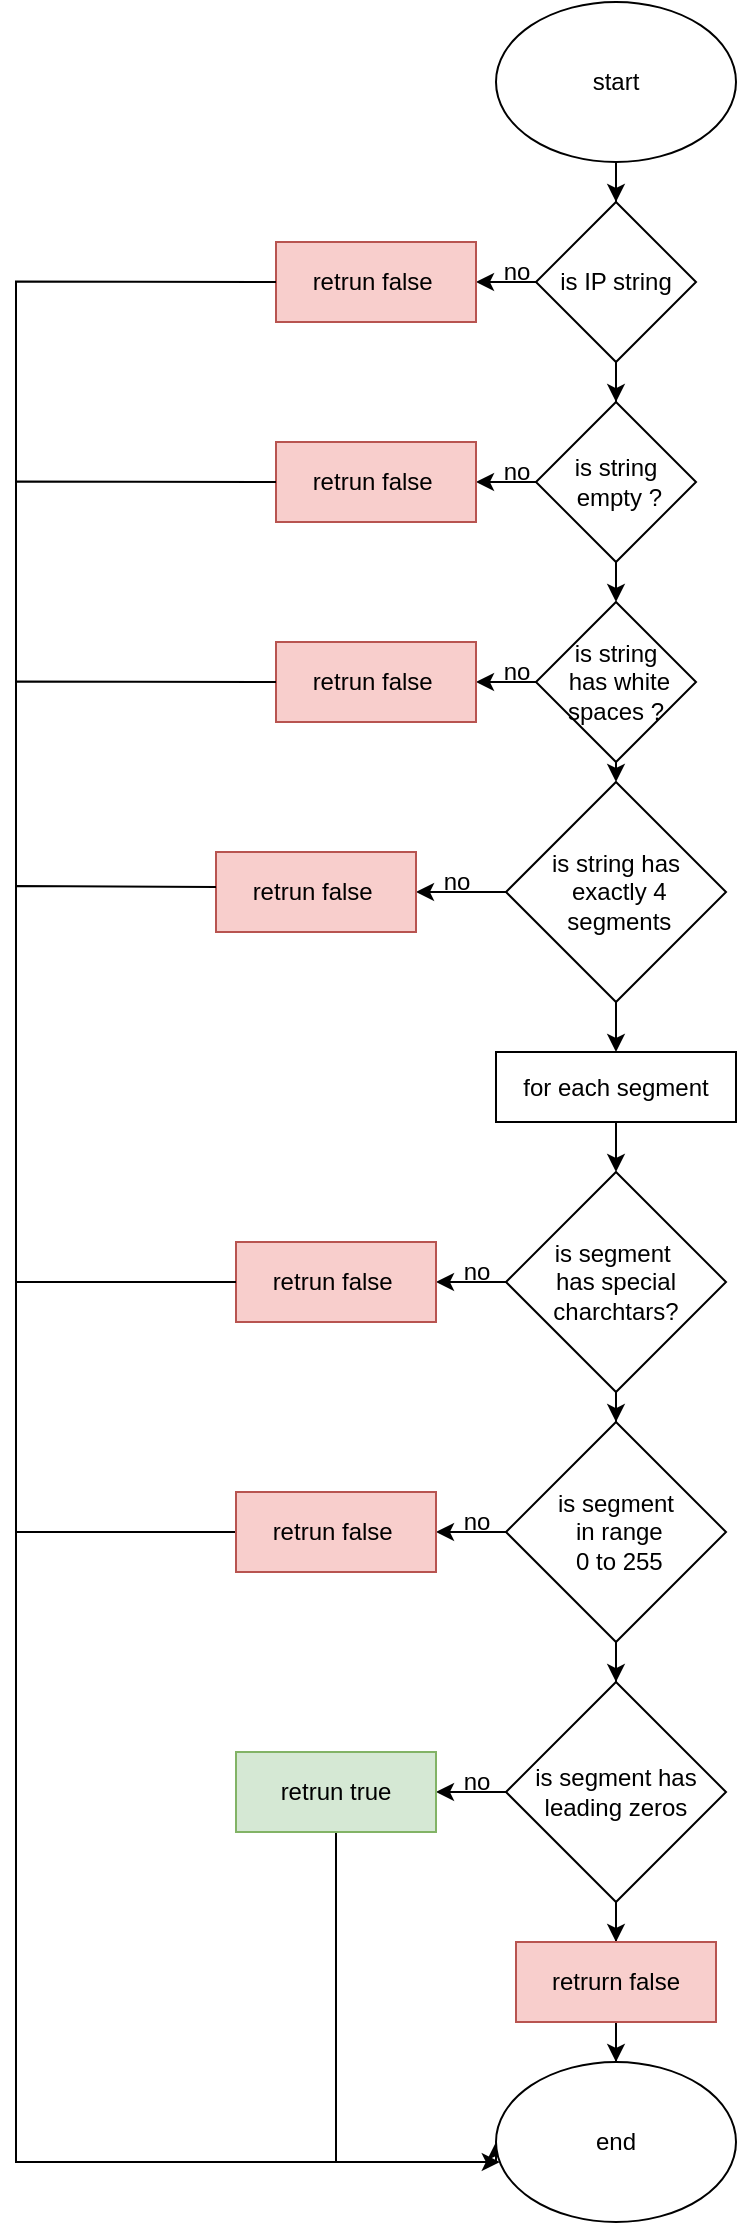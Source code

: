 <mxfile version="26.0.16">
  <diagram name="Page-1" id="RRqO9zjIArmWhw-6rISf">
    <mxGraphModel dx="1434" dy="838" grid="1" gridSize="10" guides="1" tooltips="1" connect="1" arrows="1" fold="1" page="1" pageScale="1" pageWidth="827" pageHeight="1169" math="0" shadow="0">
      <root>
        <mxCell id="0" />
        <mxCell id="1" parent="0" />
        <mxCell id="ZH59mu43d3sRkiN3jAVK-4" style="edgeStyle=orthogonalEdgeStyle;rounded=0;orthogonalLoop=1;jettySize=auto;html=1;exitX=0.5;exitY=1;exitDx=0;exitDy=0;" parent="1" source="ZH59mu43d3sRkiN3jAVK-1" target="ZH59mu43d3sRkiN3jAVK-2" edge="1">
          <mxGeometry relative="1" as="geometry" />
        </mxCell>
        <mxCell id="ZH59mu43d3sRkiN3jAVK-1" value="start" style="ellipse;whiteSpace=wrap;html=1;" parent="1" vertex="1">
          <mxGeometry x="320" width="120" height="80" as="geometry" />
        </mxCell>
        <mxCell id="ZH59mu43d3sRkiN3jAVK-5" style="edgeStyle=orthogonalEdgeStyle;rounded=0;orthogonalLoop=1;jettySize=auto;html=1;exitX=0;exitY=0.5;exitDx=0;exitDy=0;" parent="1" source="ZH59mu43d3sRkiN3jAVK-2" target="ZH59mu43d3sRkiN3jAVK-6" edge="1">
          <mxGeometry relative="1" as="geometry">
            <mxPoint x="260" y="139.941" as="targetPoint" />
          </mxGeometry>
        </mxCell>
        <mxCell id="ZH59mu43d3sRkiN3jAVK-7" style="edgeStyle=orthogonalEdgeStyle;rounded=0;orthogonalLoop=1;jettySize=auto;html=1;exitX=0.5;exitY=1;exitDx=0;exitDy=0;" parent="1" source="ZH59mu43d3sRkiN3jAVK-2" target="ZH59mu43d3sRkiN3jAVK-8" edge="1">
          <mxGeometry relative="1" as="geometry">
            <mxPoint x="379.588" y="210" as="targetPoint" />
          </mxGeometry>
        </mxCell>
        <mxCell id="ZH59mu43d3sRkiN3jAVK-2" value="is IP string" style="rhombus;whiteSpace=wrap;html=1;" parent="1" vertex="1">
          <mxGeometry x="340" y="100" width="80" height="80" as="geometry" />
        </mxCell>
        <mxCell id="ZH59mu43d3sRkiN3jAVK-6" value="retrun false&amp;nbsp;" style="rounded=0;whiteSpace=wrap;html=1;fillColor=#f8cecc;strokeColor=#b85450;" parent="1" vertex="1">
          <mxGeometry x="210" y="120" width="100" height="40" as="geometry" />
        </mxCell>
        <mxCell id="ZH59mu43d3sRkiN3jAVK-10" style="edgeStyle=orthogonalEdgeStyle;rounded=0;orthogonalLoop=1;jettySize=auto;html=1;exitX=0;exitY=0.5;exitDx=0;exitDy=0;entryX=1;entryY=0.5;entryDx=0;entryDy=0;" parent="1" source="ZH59mu43d3sRkiN3jAVK-8" target="ZH59mu43d3sRkiN3jAVK-9" edge="1">
          <mxGeometry relative="1" as="geometry" />
        </mxCell>
        <mxCell id="ZH59mu43d3sRkiN3jAVK-14" style="edgeStyle=orthogonalEdgeStyle;rounded=0;orthogonalLoop=1;jettySize=auto;html=1;exitX=0.5;exitY=1;exitDx=0;exitDy=0;entryX=0.5;entryY=0;entryDx=0;entryDy=0;" parent="1" source="ZH59mu43d3sRkiN3jAVK-8" target="ZH59mu43d3sRkiN3jAVK-12" edge="1">
          <mxGeometry relative="1" as="geometry" />
        </mxCell>
        <mxCell id="ZH59mu43d3sRkiN3jAVK-8" value="is string&lt;div&gt;&amp;nbsp;empty ?&lt;/div&gt;" style="rhombus;whiteSpace=wrap;html=1;" parent="1" vertex="1">
          <mxGeometry x="339.998" y="200" width="80" height="80" as="geometry" />
        </mxCell>
        <mxCell id="ZH59mu43d3sRkiN3jAVK-9" value="retrun false&amp;nbsp;" style="rounded=0;whiteSpace=wrap;html=1;fillColor=#f8cecc;strokeColor=#b85450;" parent="1" vertex="1">
          <mxGeometry x="210" y="220" width="100" height="40" as="geometry" />
        </mxCell>
        <mxCell id="ZH59mu43d3sRkiN3jAVK-11" style="edgeStyle=orthogonalEdgeStyle;rounded=0;orthogonalLoop=1;jettySize=auto;html=1;exitX=0;exitY=0.5;exitDx=0;exitDy=0;entryX=1;entryY=0.5;entryDx=0;entryDy=0;" parent="1" source="ZH59mu43d3sRkiN3jAVK-12" target="ZH59mu43d3sRkiN3jAVK-13" edge="1">
          <mxGeometry relative="1" as="geometry" />
        </mxCell>
        <mxCell id="ZH59mu43d3sRkiN3jAVK-18" style="edgeStyle=orthogonalEdgeStyle;rounded=0;orthogonalLoop=1;jettySize=auto;html=1;exitX=0.5;exitY=1;exitDx=0;exitDy=0;entryX=0.5;entryY=0;entryDx=0;entryDy=0;" parent="1" source="ZH59mu43d3sRkiN3jAVK-12" target="ZH59mu43d3sRkiN3jAVK-16" edge="1">
          <mxGeometry relative="1" as="geometry" />
        </mxCell>
        <mxCell id="ZH59mu43d3sRkiN3jAVK-12" value="is string&lt;div&gt;&amp;nbsp;has white spaces ?&lt;/div&gt;" style="rhombus;whiteSpace=wrap;html=1;" parent="1" vertex="1">
          <mxGeometry x="339.998" y="300" width="80" height="80" as="geometry" />
        </mxCell>
        <mxCell id="ZH59mu43d3sRkiN3jAVK-13" value="retrun false&amp;nbsp;" style="rounded=0;whiteSpace=wrap;html=1;fillColor=#f8cecc;strokeColor=#b85450;" parent="1" vertex="1">
          <mxGeometry x="210" y="320" width="100" height="40" as="geometry" />
        </mxCell>
        <mxCell id="ZH59mu43d3sRkiN3jAVK-15" style="edgeStyle=orthogonalEdgeStyle;rounded=0;orthogonalLoop=1;jettySize=auto;html=1;exitX=0;exitY=0.5;exitDx=0;exitDy=0;entryX=1;entryY=0.5;entryDx=0;entryDy=0;" parent="1" source="ZH59mu43d3sRkiN3jAVK-16" target="ZH59mu43d3sRkiN3jAVK-17" edge="1">
          <mxGeometry relative="1" as="geometry" />
        </mxCell>
        <mxCell id="ZH59mu43d3sRkiN3jAVK-20" style="edgeStyle=orthogonalEdgeStyle;rounded=0;orthogonalLoop=1;jettySize=auto;html=1;exitX=0.5;exitY=1;exitDx=0;exitDy=0;entryX=0.5;entryY=0;entryDx=0;entryDy=0;" parent="1" source="ZH59mu43d3sRkiN3jAVK-16" target="ZH59mu43d3sRkiN3jAVK-19" edge="1">
          <mxGeometry relative="1" as="geometry" />
        </mxCell>
        <mxCell id="ZH59mu43d3sRkiN3jAVK-16" value="is string has&lt;div&gt;&amp;nbsp;exactly 4&lt;/div&gt;&lt;div&gt;&amp;nbsp;segments&lt;/div&gt;" style="rhombus;whiteSpace=wrap;html=1;" parent="1" vertex="1">
          <mxGeometry x="325" y="390" width="110" height="110" as="geometry" />
        </mxCell>
        <mxCell id="ZH59mu43d3sRkiN3jAVK-17" value="retrun false&amp;nbsp;" style="rounded=0;whiteSpace=wrap;html=1;fillColor=#f8cecc;strokeColor=#b85450;" parent="1" vertex="1">
          <mxGeometry x="180" y="425" width="100" height="40" as="geometry" />
        </mxCell>
        <mxCell id="ZH59mu43d3sRkiN3jAVK-24" value="" style="edgeStyle=orthogonalEdgeStyle;rounded=0;orthogonalLoop=1;jettySize=auto;html=1;" parent="1" source="ZH59mu43d3sRkiN3jAVK-19" target="ZH59mu43d3sRkiN3jAVK-22" edge="1">
          <mxGeometry relative="1" as="geometry" />
        </mxCell>
        <mxCell id="ZH59mu43d3sRkiN3jAVK-19" value="for each segment" style="rounded=0;whiteSpace=wrap;html=1;" parent="1" vertex="1">
          <mxGeometry x="320" y="525" width="120" height="35" as="geometry" />
        </mxCell>
        <mxCell id="ZH59mu43d3sRkiN3jAVK-21" style="edgeStyle=orthogonalEdgeStyle;rounded=0;orthogonalLoop=1;jettySize=auto;html=1;exitX=0;exitY=0.5;exitDx=0;exitDy=0;entryX=1;entryY=0.5;entryDx=0;entryDy=0;" parent="1" source="ZH59mu43d3sRkiN3jAVK-22" target="ZH59mu43d3sRkiN3jAVK-23" edge="1">
          <mxGeometry relative="1" as="geometry" />
        </mxCell>
        <mxCell id="ZH59mu43d3sRkiN3jAVK-39" value="" style="edgeStyle=orthogonalEdgeStyle;rounded=0;orthogonalLoop=1;jettySize=auto;html=1;" parent="1" source="ZH59mu43d3sRkiN3jAVK-22" target="ZH59mu43d3sRkiN3jAVK-26" edge="1">
          <mxGeometry relative="1" as="geometry" />
        </mxCell>
        <mxCell id="ZH59mu43d3sRkiN3jAVK-22" value="is segment&amp;nbsp;&lt;div&gt;has special charchtars?&lt;/div&gt;" style="rhombus;whiteSpace=wrap;html=1;" parent="1" vertex="1">
          <mxGeometry x="325" y="585" width="110" height="110" as="geometry" />
        </mxCell>
        <mxCell id="ZH59mu43d3sRkiN3jAVK-23" value="retrun false&amp;nbsp;" style="rounded=0;whiteSpace=wrap;html=1;fillColor=#f8cecc;strokeColor=#b85450;" parent="1" vertex="1">
          <mxGeometry x="190" y="620" width="100" height="40" as="geometry" />
        </mxCell>
        <mxCell id="ZH59mu43d3sRkiN3jAVK-25" style="edgeStyle=orthogonalEdgeStyle;rounded=0;orthogonalLoop=1;jettySize=auto;html=1;exitX=0;exitY=0.5;exitDx=0;exitDy=0;entryX=1;entryY=0.5;entryDx=0;entryDy=0;" parent="1" source="ZH59mu43d3sRkiN3jAVK-26" target="ZH59mu43d3sRkiN3jAVK-27" edge="1">
          <mxGeometry relative="1" as="geometry" />
        </mxCell>
        <mxCell id="ZH59mu43d3sRkiN3jAVK-32" value="" style="edgeStyle=orthogonalEdgeStyle;rounded=0;orthogonalLoop=1;jettySize=auto;html=1;" parent="1" source="ZH59mu43d3sRkiN3jAVK-26" target="ZH59mu43d3sRkiN3jAVK-30" edge="1">
          <mxGeometry relative="1" as="geometry" />
        </mxCell>
        <mxCell id="ZH59mu43d3sRkiN3jAVK-26" value="is segment&lt;div&gt;&amp;nbsp;in range&lt;/div&gt;&lt;div&gt;&amp;nbsp;0 to 255&lt;/div&gt;" style="rhombus;whiteSpace=wrap;html=1;" parent="1" vertex="1">
          <mxGeometry x="324.998" y="710" width="110" height="110" as="geometry" />
        </mxCell>
        <mxCell id="ZH59mu43d3sRkiN3jAVK-47" style="edgeStyle=orthogonalEdgeStyle;rounded=0;orthogonalLoop=1;jettySize=auto;html=1;entryX=0;entryY=0.5;entryDx=0;entryDy=0;" parent="1" source="ZH59mu43d3sRkiN3jAVK-27" target="ZH59mu43d3sRkiN3jAVK-44" edge="1">
          <mxGeometry relative="1" as="geometry">
            <mxPoint x="140" y="1070" as="targetPoint" />
            <Array as="points">
              <mxPoint x="80" y="765" />
              <mxPoint x="80" y="1080" />
              <mxPoint x="320" y="1080" />
            </Array>
          </mxGeometry>
        </mxCell>
        <mxCell id="ZH59mu43d3sRkiN3jAVK-27" value="retrun false&amp;nbsp;" style="rounded=0;whiteSpace=wrap;html=1;fillColor=#f8cecc;strokeColor=#b85450;" parent="1" vertex="1">
          <mxGeometry x="190" y="745" width="100" height="40" as="geometry" />
        </mxCell>
        <mxCell id="ZH59mu43d3sRkiN3jAVK-29" style="edgeStyle=orthogonalEdgeStyle;rounded=0;orthogonalLoop=1;jettySize=auto;html=1;exitX=0;exitY=0.5;exitDx=0;exitDy=0;entryX=1;entryY=0.5;entryDx=0;entryDy=0;" parent="1" source="ZH59mu43d3sRkiN3jAVK-30" target="ZH59mu43d3sRkiN3jAVK-31" edge="1">
          <mxGeometry relative="1" as="geometry" />
        </mxCell>
        <mxCell id="ZH59mu43d3sRkiN3jAVK-43" value="" style="edgeStyle=orthogonalEdgeStyle;rounded=0;orthogonalLoop=1;jettySize=auto;html=1;" parent="1" source="ZH59mu43d3sRkiN3jAVK-30" target="ZH59mu43d3sRkiN3jAVK-42" edge="1">
          <mxGeometry relative="1" as="geometry" />
        </mxCell>
        <mxCell id="ZH59mu43d3sRkiN3jAVK-30" value="is segment has leading zeros" style="rhombus;whiteSpace=wrap;html=1;" parent="1" vertex="1">
          <mxGeometry x="324.998" y="840" width="110" height="110" as="geometry" />
        </mxCell>
        <mxCell id="ZH59mu43d3sRkiN3jAVK-46" style="edgeStyle=orthogonalEdgeStyle;rounded=0;orthogonalLoop=1;jettySize=auto;html=1;" parent="1" source="ZH59mu43d3sRkiN3jAVK-31" target="ZH59mu43d3sRkiN3jAVK-44" edge="1">
          <mxGeometry relative="1" as="geometry">
            <mxPoint x="240" y="1080" as="targetPoint" />
            <Array as="points">
              <mxPoint x="240" y="1080" />
            </Array>
          </mxGeometry>
        </mxCell>
        <mxCell id="ZH59mu43d3sRkiN3jAVK-31" value="retrun true" style="rounded=0;whiteSpace=wrap;html=1;fillColor=#d5e8d4;strokeColor=#82b366;" parent="1" vertex="1">
          <mxGeometry x="190" y="875" width="100" height="40" as="geometry" />
        </mxCell>
        <mxCell id="ZH59mu43d3sRkiN3jAVK-33" value="no" style="text;html=1;align=center;verticalAlign=middle;resizable=0;points=[];autosize=1;strokeColor=none;fillColor=none;" parent="1" vertex="1">
          <mxGeometry x="310" y="120" width="40" height="30" as="geometry" />
        </mxCell>
        <mxCell id="ZH59mu43d3sRkiN3jAVK-34" value="no" style="text;html=1;align=center;verticalAlign=middle;resizable=0;points=[];autosize=1;strokeColor=none;fillColor=none;" parent="1" vertex="1">
          <mxGeometry x="310" y="220" width="40" height="30" as="geometry" />
        </mxCell>
        <mxCell id="ZH59mu43d3sRkiN3jAVK-36" value="no" style="text;html=1;align=center;verticalAlign=middle;resizable=0;points=[];autosize=1;strokeColor=none;fillColor=none;" parent="1" vertex="1">
          <mxGeometry x="310" y="320" width="40" height="30" as="geometry" />
        </mxCell>
        <mxCell id="ZH59mu43d3sRkiN3jAVK-37" value="no" style="text;html=1;align=center;verticalAlign=middle;resizable=0;points=[];autosize=1;strokeColor=none;fillColor=none;" parent="1" vertex="1">
          <mxGeometry x="280" y="425" width="40" height="30" as="geometry" />
        </mxCell>
        <mxCell id="ZH59mu43d3sRkiN3jAVK-38" value="no" style="text;html=1;align=center;verticalAlign=middle;resizable=0;points=[];autosize=1;strokeColor=none;fillColor=none;" parent="1" vertex="1">
          <mxGeometry x="290" y="620" width="40" height="30" as="geometry" />
        </mxCell>
        <mxCell id="ZH59mu43d3sRkiN3jAVK-40" value="no" style="text;html=1;align=center;verticalAlign=middle;resizable=0;points=[];autosize=1;strokeColor=none;fillColor=none;fontStyle=0" parent="1" vertex="1">
          <mxGeometry x="290" y="745" width="40" height="30" as="geometry" />
        </mxCell>
        <mxCell id="ZH59mu43d3sRkiN3jAVK-41" value="no" style="text;html=1;align=center;verticalAlign=middle;resizable=0;points=[];autosize=1;strokeColor=none;fillColor=none;" parent="1" vertex="1">
          <mxGeometry x="290" y="875" width="40" height="30" as="geometry" />
        </mxCell>
        <mxCell id="ZH59mu43d3sRkiN3jAVK-45" value="" style="edgeStyle=orthogonalEdgeStyle;rounded=0;orthogonalLoop=1;jettySize=auto;html=1;" parent="1" source="ZH59mu43d3sRkiN3jAVK-42" target="ZH59mu43d3sRkiN3jAVK-44" edge="1">
          <mxGeometry relative="1" as="geometry" />
        </mxCell>
        <mxCell id="ZH59mu43d3sRkiN3jAVK-42" value="retrurn false" style="rounded=0;whiteSpace=wrap;html=1;fillColor=#f8cecc;strokeColor=#b85450;" parent="1" vertex="1">
          <mxGeometry x="330" y="970" width="100" height="40" as="geometry" />
        </mxCell>
        <mxCell id="ZH59mu43d3sRkiN3jAVK-44" value="end" style="ellipse;whiteSpace=wrap;html=1;" parent="1" vertex="1">
          <mxGeometry x="320" y="1030" width="120" height="80" as="geometry" />
        </mxCell>
        <mxCell id="ZH59mu43d3sRkiN3jAVK-51" value="" style="endArrow=none;html=1;rounded=0;" parent="1" edge="1">
          <mxGeometry width="50" height="50" relative="1" as="geometry">
            <mxPoint x="80" y="770" as="sourcePoint" />
            <mxPoint x="190" y="640" as="targetPoint" />
            <Array as="points">
              <mxPoint x="80" y="640" />
            </Array>
          </mxGeometry>
        </mxCell>
        <mxCell id="ZH59mu43d3sRkiN3jAVK-52" value="" style="endArrow=none;html=1;rounded=0;" parent="1" edge="1">
          <mxGeometry width="50" height="50" relative="1" as="geometry">
            <mxPoint x="80" y="642.5" as="sourcePoint" />
            <mxPoint x="180" y="442.5" as="targetPoint" />
            <Array as="points">
              <mxPoint x="80" y="442" />
            </Array>
          </mxGeometry>
        </mxCell>
        <mxCell id="ZH59mu43d3sRkiN3jAVK-53" value="" style="endArrow=none;html=1;rounded=0;entryX=0;entryY=0.5;entryDx=0;entryDy=0;" parent="1" target="ZH59mu43d3sRkiN3jAVK-13" edge="1">
          <mxGeometry width="50" height="50" relative="1" as="geometry">
            <mxPoint x="80" y="540.25" as="sourcePoint" />
            <mxPoint x="180" y="340.25" as="targetPoint" />
            <Array as="points">
              <mxPoint x="80" y="339.75" />
            </Array>
          </mxGeometry>
        </mxCell>
        <mxCell id="ZH59mu43d3sRkiN3jAVK-54" value="" style="endArrow=none;html=1;rounded=0;entryX=0;entryY=0.5;entryDx=0;entryDy=0;" parent="1" edge="1">
          <mxGeometry width="50" height="50" relative="1" as="geometry">
            <mxPoint x="80" y="440.25" as="sourcePoint" />
            <mxPoint x="210" y="240" as="targetPoint" />
            <Array as="points">
              <mxPoint x="80" y="239.75" />
            </Array>
          </mxGeometry>
        </mxCell>
        <mxCell id="ZH59mu43d3sRkiN3jAVK-55" value="" style="endArrow=none;html=1;rounded=0;entryX=0;entryY=0.5;entryDx=0;entryDy=0;" parent="1" edge="1">
          <mxGeometry width="50" height="50" relative="1" as="geometry">
            <mxPoint x="80" y="340.25" as="sourcePoint" />
            <mxPoint x="210" y="140" as="targetPoint" />
            <Array as="points">
              <mxPoint x="80" y="139.75" />
            </Array>
          </mxGeometry>
        </mxCell>
      </root>
    </mxGraphModel>
  </diagram>
</mxfile>
